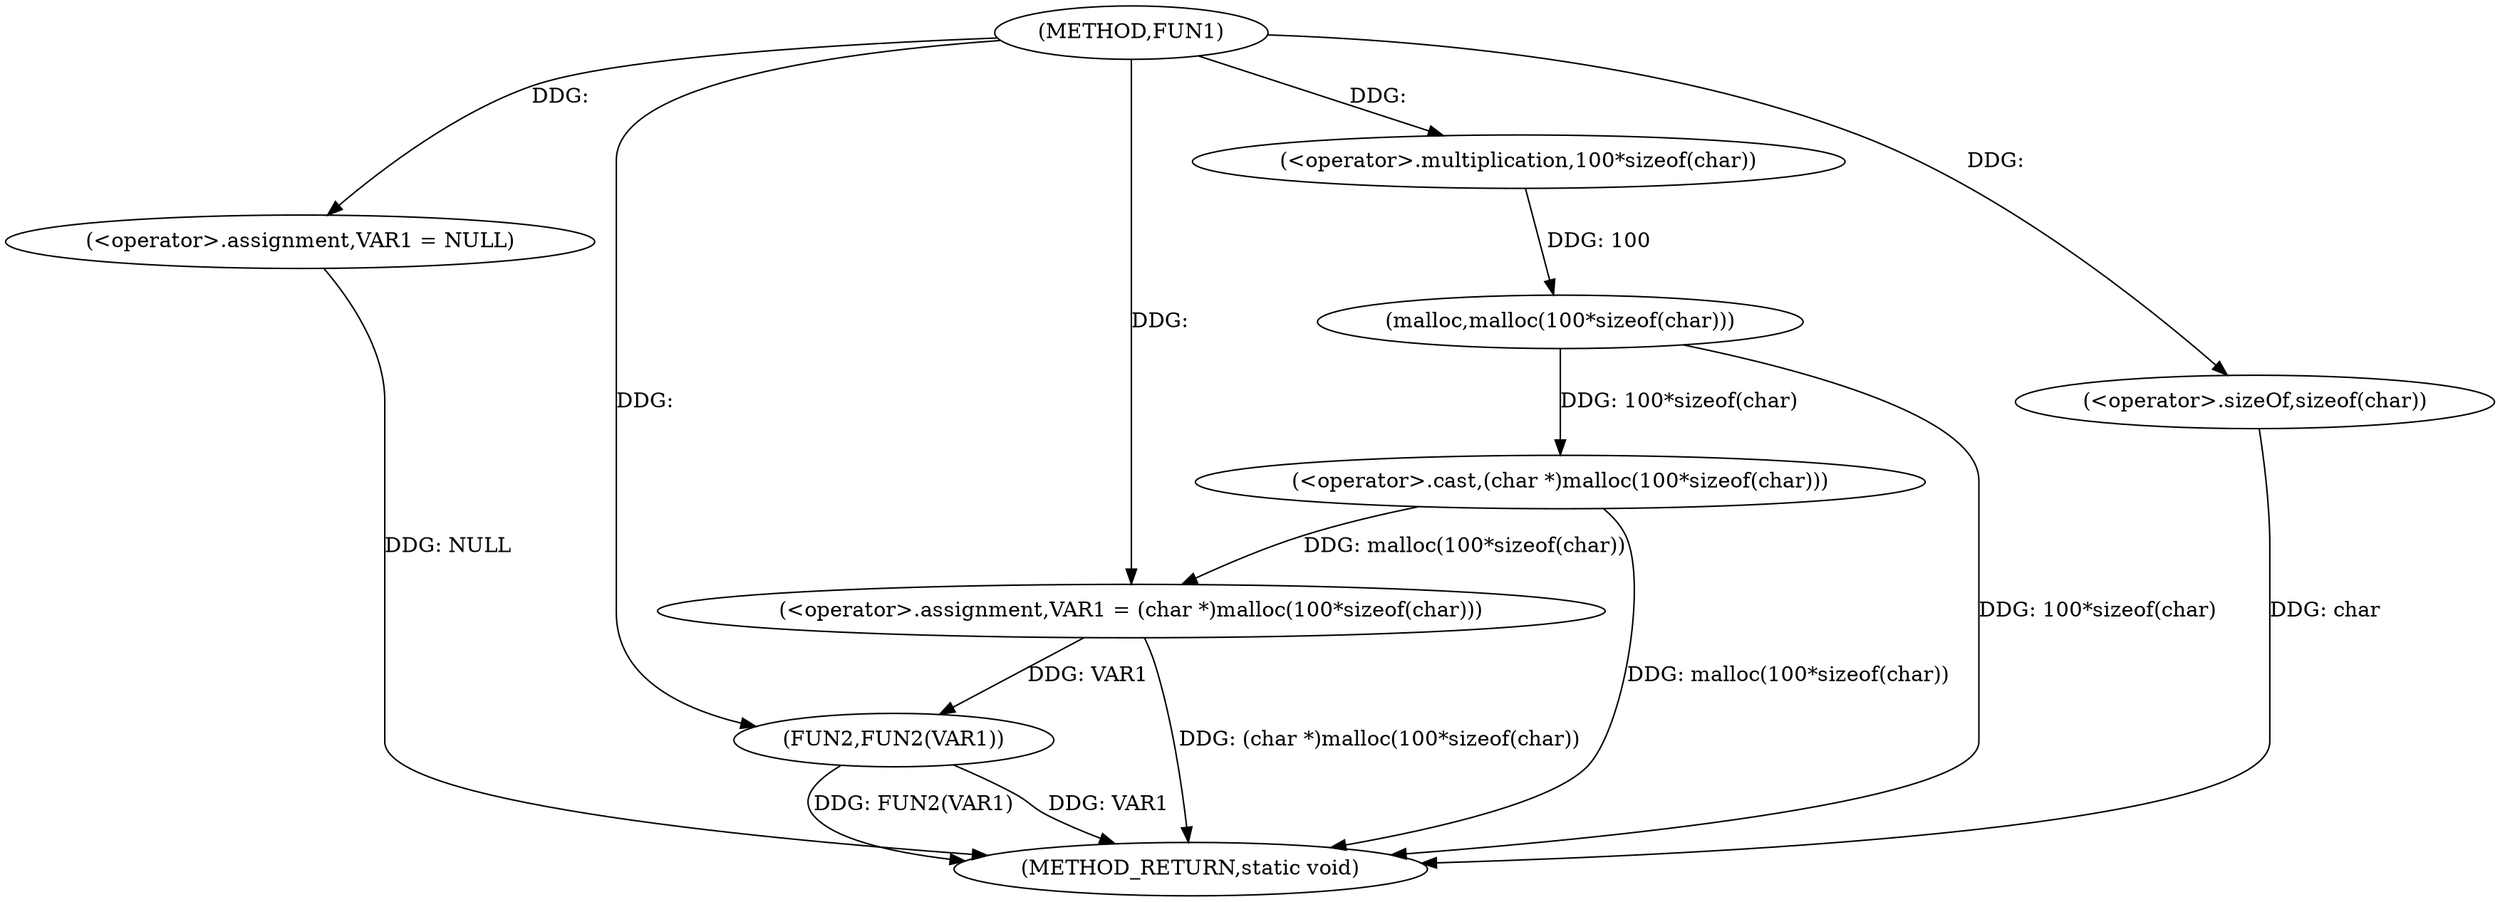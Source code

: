 digraph FUN1 {  
"1000100" [label = "(METHOD,FUN1)" ]
"1000117" [label = "(METHOD_RETURN,static void)" ]
"1000103" [label = "(<operator>.assignment,VAR1 = NULL)" ]
"1000106" [label = "(<operator>.assignment,VAR1 = (char *)malloc(100*sizeof(char)))" ]
"1000108" [label = "(<operator>.cast,(char *)malloc(100*sizeof(char)))" ]
"1000110" [label = "(malloc,malloc(100*sizeof(char)))" ]
"1000111" [label = "(<operator>.multiplication,100*sizeof(char))" ]
"1000113" [label = "(<operator>.sizeOf,sizeof(char))" ]
"1000115" [label = "(FUN2,FUN2(VAR1))" ]
  "1000106" -> "1000117"  [ label = "DDG: (char *)malloc(100*sizeof(char))"] 
  "1000103" -> "1000117"  [ label = "DDG: NULL"] 
  "1000113" -> "1000117"  [ label = "DDG: char"] 
  "1000115" -> "1000117"  [ label = "DDG: FUN2(VAR1)"] 
  "1000108" -> "1000117"  [ label = "DDG: malloc(100*sizeof(char))"] 
  "1000110" -> "1000117"  [ label = "DDG: 100*sizeof(char)"] 
  "1000115" -> "1000117"  [ label = "DDG: VAR1"] 
  "1000100" -> "1000103"  [ label = "DDG: "] 
  "1000108" -> "1000106"  [ label = "DDG: malloc(100*sizeof(char))"] 
  "1000100" -> "1000106"  [ label = "DDG: "] 
  "1000110" -> "1000108"  [ label = "DDG: 100*sizeof(char)"] 
  "1000111" -> "1000110"  [ label = "DDG: 100"] 
  "1000100" -> "1000111"  [ label = "DDG: "] 
  "1000100" -> "1000113"  [ label = "DDG: "] 
  "1000106" -> "1000115"  [ label = "DDG: VAR1"] 
  "1000100" -> "1000115"  [ label = "DDG: "] 
}
